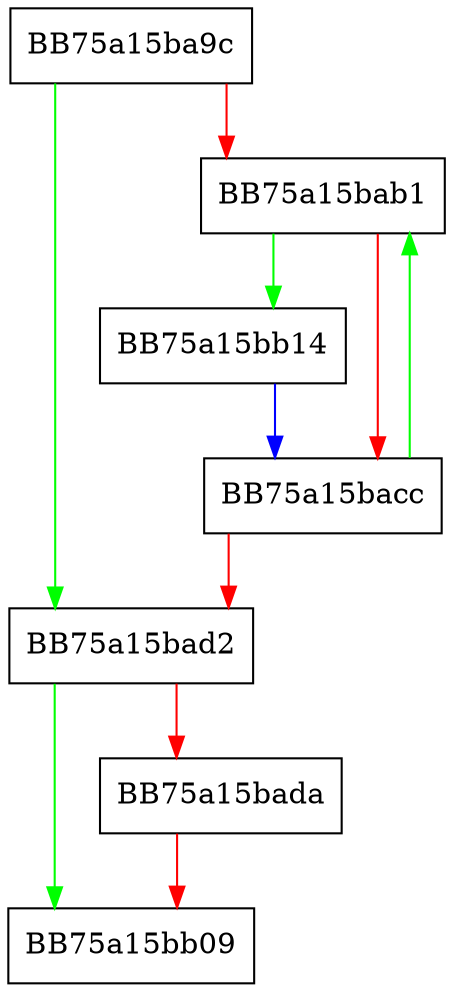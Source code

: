 digraph destroy {
  node [shape="box"];
  graph [splines=ortho];
  BB75a15ba9c -> BB75a15bad2 [color="green"];
  BB75a15ba9c -> BB75a15bab1 [color="red"];
  BB75a15bab1 -> BB75a15bb14 [color="green"];
  BB75a15bab1 -> BB75a15bacc [color="red"];
  BB75a15bacc -> BB75a15bab1 [color="green"];
  BB75a15bacc -> BB75a15bad2 [color="red"];
  BB75a15bad2 -> BB75a15bb09 [color="green"];
  BB75a15bad2 -> BB75a15bada [color="red"];
  BB75a15bada -> BB75a15bb09 [color="red"];
  BB75a15bb14 -> BB75a15bacc [color="blue"];
}
